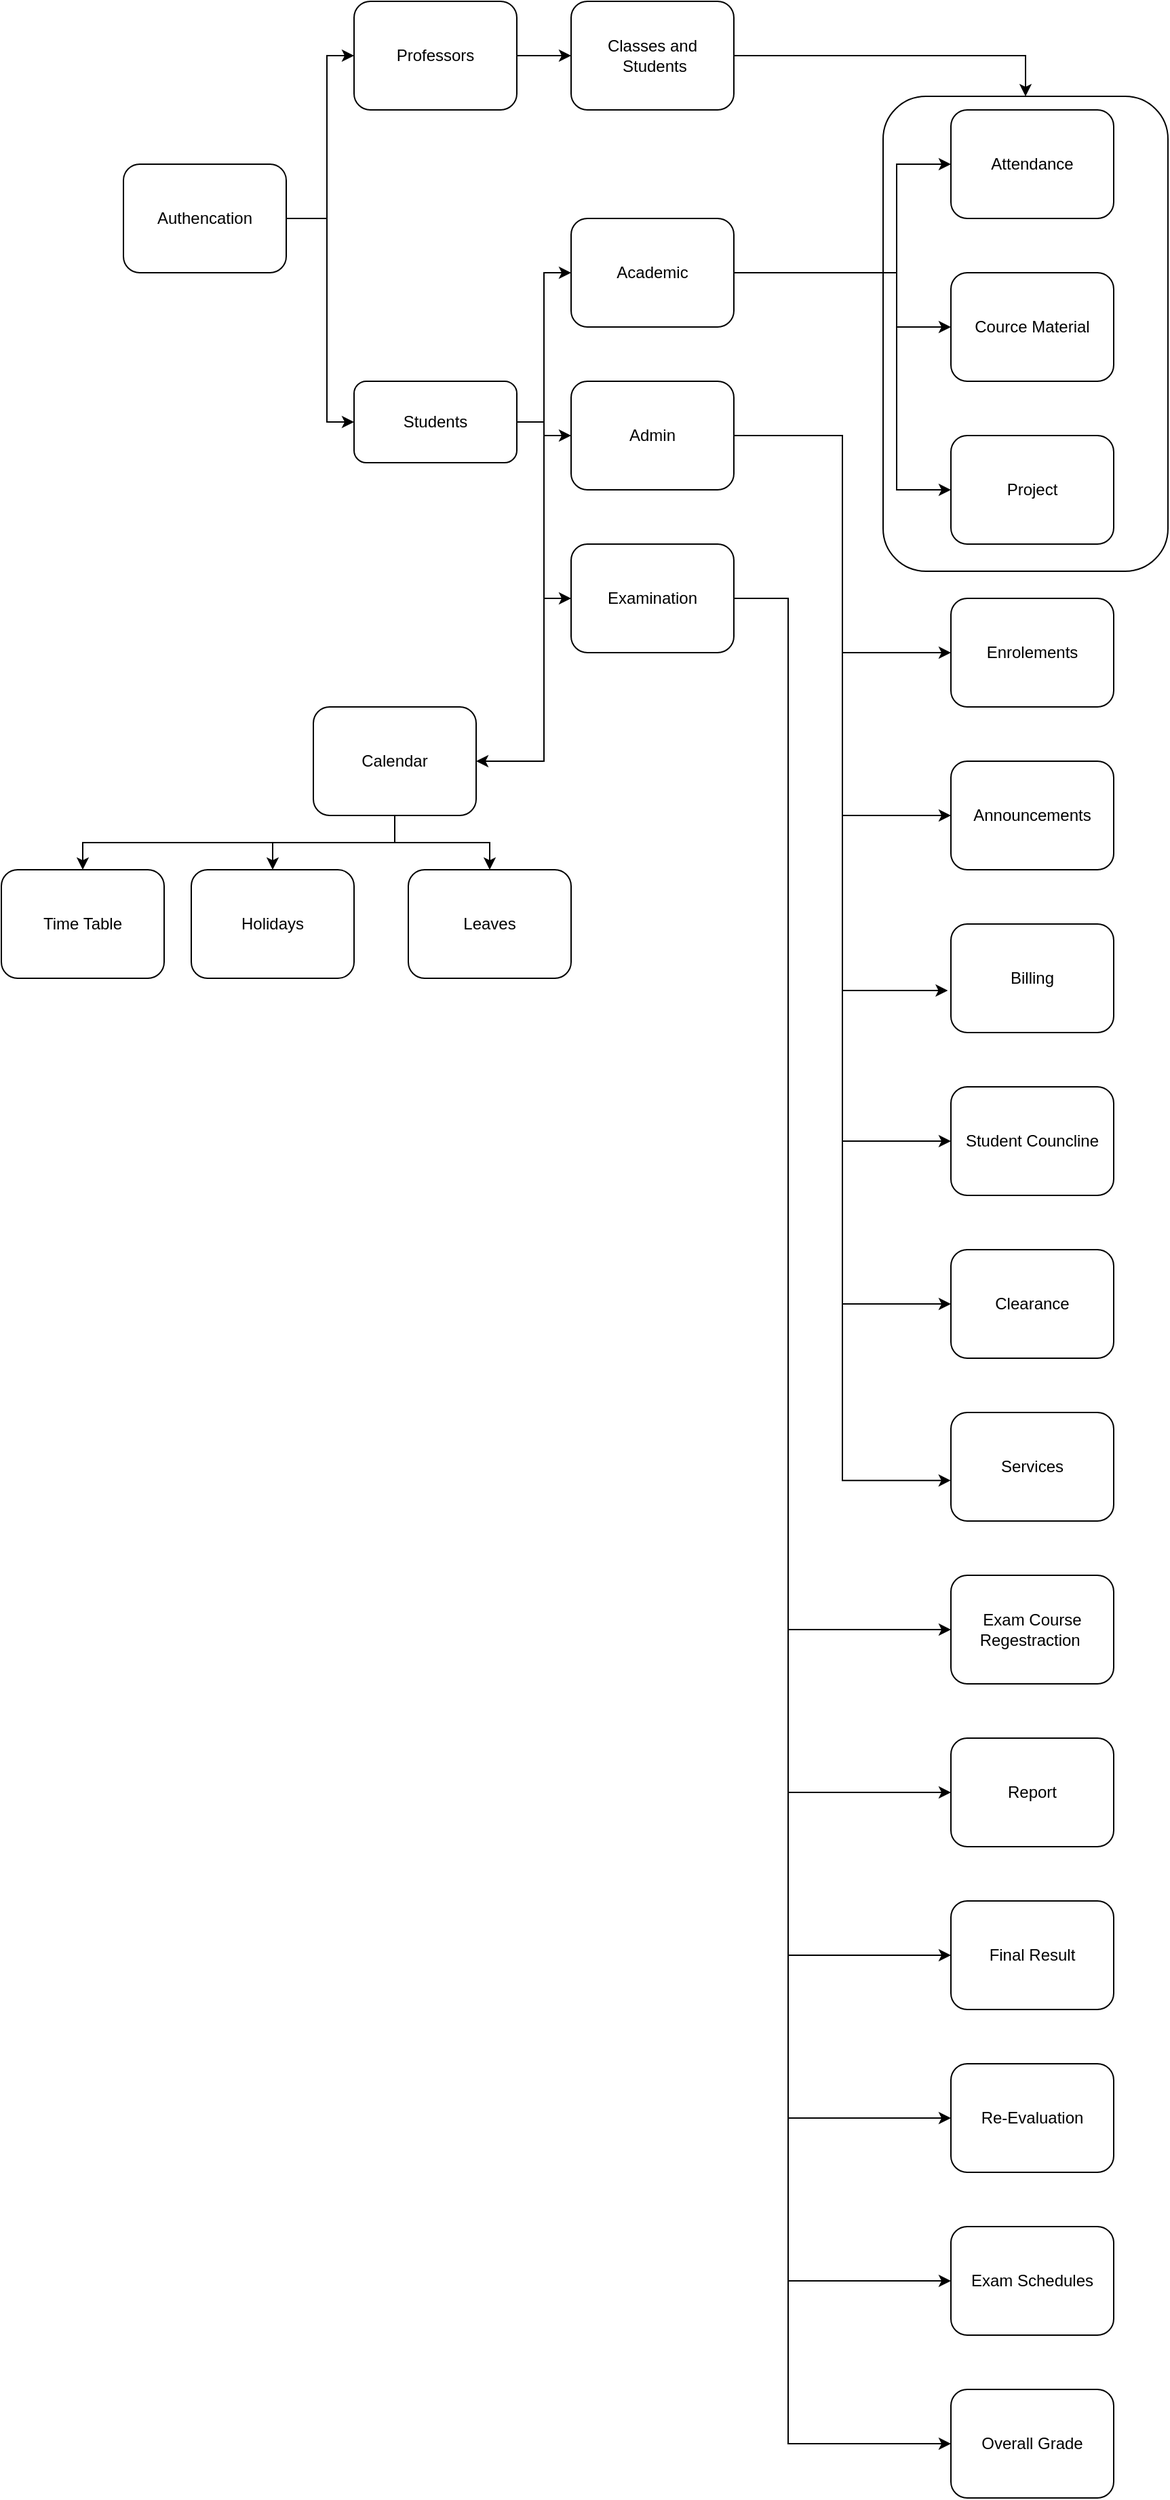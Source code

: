 <mxfile version="26.1.1">
  <diagram name="Page-1" id="THkSGYZHR84XrlZxpEDr">
    <mxGraphModel dx="3147" dy="1898" grid="1" gridSize="10" guides="1" tooltips="1" connect="1" arrows="1" fold="1" page="1" pageScale="1" pageWidth="850" pageHeight="1100" math="0" shadow="0">
      <root>
        <mxCell id="0" />
        <mxCell id="1" parent="0" />
        <mxCell id="6ZPeyCIfYGUNQCs3BUn_-82" value="" style="rounded=1;whiteSpace=wrap;html=1;" vertex="1" parent="1">
          <mxGeometry x="1470" y="430" width="210" height="350" as="geometry" />
        </mxCell>
        <mxCell id="6ZPeyCIfYGUNQCs3BUn_-6" value="Attendance" style="whiteSpace=wrap;html=1;rounded=1;" vertex="1" parent="1">
          <mxGeometry x="1520" y="440" width="120" height="80" as="geometry" />
        </mxCell>
        <mxCell id="6ZPeyCIfYGUNQCs3BUn_-8" value="Exam Schedules" style="whiteSpace=wrap;html=1;rounded=1;" vertex="1" parent="1">
          <mxGeometry x="1520" y="2000" width="120" height="80" as="geometry" />
        </mxCell>
        <mxCell id="6ZPeyCIfYGUNQCs3BUn_-10" value="Overall Grade" style="whiteSpace=wrap;html=1;rounded=1;" vertex="1" parent="1">
          <mxGeometry x="1520" y="2120" width="120" height="80" as="geometry" />
        </mxCell>
        <mxCell id="6ZPeyCIfYGUNQCs3BUn_-12" value="Report" style="whiteSpace=wrap;html=1;rounded=1;" vertex="1" parent="1">
          <mxGeometry x="1520" y="1640" width="120" height="80" as="geometry" />
        </mxCell>
        <mxCell id="6ZPeyCIfYGUNQCs3BUn_-20" value="Services" style="whiteSpace=wrap;html=1;rounded=1;" vertex="1" parent="1">
          <mxGeometry x="1520" y="1400" width="120" height="80" as="geometry" />
        </mxCell>
        <mxCell id="6ZPeyCIfYGUNQCs3BUn_-22" value="Billing" style="whiteSpace=wrap;html=1;rounded=1;" vertex="1" parent="1">
          <mxGeometry x="1520" y="1040" width="120" height="80" as="geometry" />
        </mxCell>
        <mxCell id="6ZPeyCIfYGUNQCs3BUn_-24" value="Student Councline" style="whiteSpace=wrap;html=1;rounded=1;" vertex="1" parent="1">
          <mxGeometry x="1520" y="1160" width="120" height="80" as="geometry" />
        </mxCell>
        <mxCell id="6ZPeyCIfYGUNQCs3BUn_-28" value="Enrolements" style="whiteSpace=wrap;html=1;rounded=1;" vertex="1" parent="1">
          <mxGeometry x="1520" y="800" width="120" height="80" as="geometry" />
        </mxCell>
        <mxCell id="6ZPeyCIfYGUNQCs3BUn_-30" value="Clearance" style="whiteSpace=wrap;html=1;rounded=1;" vertex="1" parent="1">
          <mxGeometry x="1520" y="1280" width="120" height="80" as="geometry" />
        </mxCell>
        <mxCell id="6ZPeyCIfYGUNQCs3BUn_-32" value="Announcements" style="whiteSpace=wrap;html=1;rounded=1;" vertex="1" parent="1">
          <mxGeometry x="1520" y="920" width="120" height="80" as="geometry" />
        </mxCell>
        <mxCell id="6ZPeyCIfYGUNQCs3BUn_-34" value="Project" style="whiteSpace=wrap;html=1;rounded=1;" vertex="1" parent="1">
          <mxGeometry x="1520" y="680" width="120" height="80" as="geometry" />
        </mxCell>
        <mxCell id="6ZPeyCIfYGUNQCs3BUn_-36" value="Final Result" style="whiteSpace=wrap;html=1;rounded=1;" vertex="1" parent="1">
          <mxGeometry x="1520" y="1760" width="120" height="80" as="geometry" />
        </mxCell>
        <mxCell id="6ZPeyCIfYGUNQCs3BUn_-38" value="Re-Evaluation" style="whiteSpace=wrap;html=1;rounded=1;" vertex="1" parent="1">
          <mxGeometry x="1520" y="1880" width="120" height="80" as="geometry" />
        </mxCell>
        <mxCell id="6ZPeyCIfYGUNQCs3BUn_-40" value="Exam Course Regestraction&amp;nbsp;" style="whiteSpace=wrap;html=1;rounded=1;" vertex="1" parent="1">
          <mxGeometry x="1520" y="1520" width="120" height="80" as="geometry" />
        </mxCell>
        <mxCell id="6ZPeyCIfYGUNQCs3BUn_-44" value="" style="edgeStyle=orthogonalEdgeStyle;rounded=0;orthogonalLoop=1;jettySize=auto;html=1;" edge="1" parent="1" source="6ZPeyCIfYGUNQCs3BUn_-42" target="6ZPeyCIfYGUNQCs3BUn_-43">
          <mxGeometry relative="1" as="geometry">
            <Array as="points">
              <mxPoint x="1060" y="520" />
              <mxPoint x="1060" y="400" />
            </Array>
          </mxGeometry>
        </mxCell>
        <mxCell id="6ZPeyCIfYGUNQCs3BUn_-46" value="" style="edgeStyle=orthogonalEdgeStyle;rounded=0;orthogonalLoop=1;jettySize=auto;html=1;" edge="1" parent="1" source="6ZPeyCIfYGUNQCs3BUn_-42" target="6ZPeyCIfYGUNQCs3BUn_-45">
          <mxGeometry relative="1" as="geometry">
            <Array as="points">
              <mxPoint x="1060" y="520" />
              <mxPoint x="1060" y="670" />
            </Array>
          </mxGeometry>
        </mxCell>
        <mxCell id="6ZPeyCIfYGUNQCs3BUn_-42" value="Authencation" style="rounded=1;whiteSpace=wrap;html=1;" vertex="1" parent="1">
          <mxGeometry x="910" y="480" width="120" height="80" as="geometry" />
        </mxCell>
        <mxCell id="6ZPeyCIfYGUNQCs3BUn_-81" value="" style="edgeStyle=orthogonalEdgeStyle;rounded=0;orthogonalLoop=1;jettySize=auto;html=1;" edge="1" parent="1" source="6ZPeyCIfYGUNQCs3BUn_-43" target="6ZPeyCIfYGUNQCs3BUn_-80">
          <mxGeometry relative="1" as="geometry" />
        </mxCell>
        <mxCell id="6ZPeyCIfYGUNQCs3BUn_-43" value="Professors" style="rounded=1;whiteSpace=wrap;html=1;" vertex="1" parent="1">
          <mxGeometry x="1080" y="360" width="120" height="80" as="geometry" />
        </mxCell>
        <mxCell id="6ZPeyCIfYGUNQCs3BUn_-48" value="" style="edgeStyle=orthogonalEdgeStyle;rounded=0;orthogonalLoop=1;jettySize=auto;html=1;" edge="1" parent="1" source="6ZPeyCIfYGUNQCs3BUn_-45" target="6ZPeyCIfYGUNQCs3BUn_-47">
          <mxGeometry relative="1" as="geometry">
            <Array as="points">
              <mxPoint x="1220" y="670" />
              <mxPoint x="1220" y="560" />
            </Array>
          </mxGeometry>
        </mxCell>
        <mxCell id="6ZPeyCIfYGUNQCs3BUn_-51" value="" style="edgeStyle=orthogonalEdgeStyle;rounded=0;orthogonalLoop=1;jettySize=auto;html=1;" edge="1" parent="1" source="6ZPeyCIfYGUNQCs3BUn_-45" target="6ZPeyCIfYGUNQCs3BUn_-50">
          <mxGeometry relative="1" as="geometry" />
        </mxCell>
        <mxCell id="6ZPeyCIfYGUNQCs3BUn_-53" value="" style="edgeStyle=orthogonalEdgeStyle;rounded=0;orthogonalLoop=1;jettySize=auto;html=1;" edge="1" parent="1" source="6ZPeyCIfYGUNQCs3BUn_-45" target="6ZPeyCIfYGUNQCs3BUn_-52">
          <mxGeometry relative="1" as="geometry">
            <Array as="points">
              <mxPoint x="1220" y="670" />
              <mxPoint x="1220" y="800" />
            </Array>
          </mxGeometry>
        </mxCell>
        <mxCell id="6ZPeyCIfYGUNQCs3BUn_-55" value="" style="edgeStyle=orthogonalEdgeStyle;rounded=0;orthogonalLoop=1;jettySize=auto;html=1;" edge="1" parent="1" source="6ZPeyCIfYGUNQCs3BUn_-45" target="6ZPeyCIfYGUNQCs3BUn_-54">
          <mxGeometry relative="1" as="geometry">
            <Array as="points">
              <mxPoint x="1220" y="670" />
              <mxPoint x="1220" y="920" />
            </Array>
          </mxGeometry>
        </mxCell>
        <mxCell id="6ZPeyCIfYGUNQCs3BUn_-45" value="Students" style="rounded=1;whiteSpace=wrap;html=1;" vertex="1" parent="1">
          <mxGeometry x="1080" y="640" width="120" height="60" as="geometry" />
        </mxCell>
        <mxCell id="6ZPeyCIfYGUNQCs3BUn_-59" value="" style="edgeStyle=orthogonalEdgeStyle;rounded=0;orthogonalLoop=1;jettySize=auto;html=1;" edge="1" parent="1" source="6ZPeyCIfYGUNQCs3BUn_-47" target="6ZPeyCIfYGUNQCs3BUn_-58">
          <mxGeometry relative="1" as="geometry">
            <Array as="points">
              <mxPoint x="1480" y="560" />
              <mxPoint x="1480" y="600" />
            </Array>
          </mxGeometry>
        </mxCell>
        <mxCell id="6ZPeyCIfYGUNQCs3BUn_-60" style="edgeStyle=orthogonalEdgeStyle;rounded=0;orthogonalLoop=1;jettySize=auto;html=1;entryX=0;entryY=0.5;entryDx=0;entryDy=0;" edge="1" parent="1" source="6ZPeyCIfYGUNQCs3BUn_-47" target="6ZPeyCIfYGUNQCs3BUn_-6">
          <mxGeometry relative="1" as="geometry">
            <Array as="points">
              <mxPoint x="1480" y="560" />
              <mxPoint x="1480" y="480" />
            </Array>
          </mxGeometry>
        </mxCell>
        <mxCell id="6ZPeyCIfYGUNQCs3BUn_-61" style="edgeStyle=orthogonalEdgeStyle;rounded=0;orthogonalLoop=1;jettySize=auto;html=1;entryX=0;entryY=0.5;entryDx=0;entryDy=0;" edge="1" parent="1" source="6ZPeyCIfYGUNQCs3BUn_-47" target="6ZPeyCIfYGUNQCs3BUn_-34">
          <mxGeometry relative="1" as="geometry">
            <Array as="points">
              <mxPoint x="1480" y="560" />
              <mxPoint x="1480" y="720" />
            </Array>
          </mxGeometry>
        </mxCell>
        <mxCell id="6ZPeyCIfYGUNQCs3BUn_-47" value="Academic" style="rounded=1;whiteSpace=wrap;html=1;" vertex="1" parent="1">
          <mxGeometry x="1240" y="520" width="120" height="80" as="geometry" />
        </mxCell>
        <mxCell id="6ZPeyCIfYGUNQCs3BUn_-62" style="edgeStyle=orthogonalEdgeStyle;rounded=0;orthogonalLoop=1;jettySize=auto;html=1;exitX=1;exitY=0.5;exitDx=0;exitDy=0;entryX=0;entryY=0.5;entryDx=0;entryDy=0;" edge="1" parent="1" source="6ZPeyCIfYGUNQCs3BUn_-50" target="6ZPeyCIfYGUNQCs3BUn_-28">
          <mxGeometry relative="1" as="geometry" />
        </mxCell>
        <mxCell id="6ZPeyCIfYGUNQCs3BUn_-63" style="edgeStyle=orthogonalEdgeStyle;rounded=0;orthogonalLoop=1;jettySize=auto;html=1;entryX=0;entryY=0.5;entryDx=0;entryDy=0;" edge="1" parent="1" source="6ZPeyCIfYGUNQCs3BUn_-50" target="6ZPeyCIfYGUNQCs3BUn_-32">
          <mxGeometry relative="1" as="geometry" />
        </mxCell>
        <mxCell id="6ZPeyCIfYGUNQCs3BUn_-65" style="edgeStyle=orthogonalEdgeStyle;rounded=0;orthogonalLoop=1;jettySize=auto;html=1;entryX=0;entryY=0.5;entryDx=0;entryDy=0;" edge="1" parent="1" source="6ZPeyCIfYGUNQCs3BUn_-50" target="6ZPeyCIfYGUNQCs3BUn_-24">
          <mxGeometry relative="1" as="geometry" />
        </mxCell>
        <mxCell id="6ZPeyCIfYGUNQCs3BUn_-66" style="edgeStyle=orthogonalEdgeStyle;rounded=0;orthogonalLoop=1;jettySize=auto;html=1;entryX=0;entryY=0.5;entryDx=0;entryDy=0;" edge="1" parent="1" source="6ZPeyCIfYGUNQCs3BUn_-50" target="6ZPeyCIfYGUNQCs3BUn_-30">
          <mxGeometry relative="1" as="geometry" />
        </mxCell>
        <mxCell id="6ZPeyCIfYGUNQCs3BUn_-50" value="Admin" style="rounded=1;whiteSpace=wrap;html=1;" vertex="1" parent="1">
          <mxGeometry x="1240" y="640" width="120" height="80" as="geometry" />
        </mxCell>
        <mxCell id="6ZPeyCIfYGUNQCs3BUn_-68" style="edgeStyle=orthogonalEdgeStyle;rounded=0;orthogonalLoop=1;jettySize=auto;html=1;entryX=0;entryY=0.5;entryDx=0;entryDy=0;" edge="1" parent="1" source="6ZPeyCIfYGUNQCs3BUn_-52" target="6ZPeyCIfYGUNQCs3BUn_-40">
          <mxGeometry relative="1" as="geometry">
            <Array as="points">
              <mxPoint x="1400" y="800" />
              <mxPoint x="1400" y="1560" />
            </Array>
          </mxGeometry>
        </mxCell>
        <mxCell id="6ZPeyCIfYGUNQCs3BUn_-69" style="edgeStyle=orthogonalEdgeStyle;rounded=0;orthogonalLoop=1;jettySize=auto;html=1;entryX=0;entryY=0.5;entryDx=0;entryDy=0;" edge="1" parent="1" source="6ZPeyCIfYGUNQCs3BUn_-52" target="6ZPeyCIfYGUNQCs3BUn_-12">
          <mxGeometry relative="1" as="geometry">
            <Array as="points">
              <mxPoint x="1400" y="800" />
              <mxPoint x="1400" y="1680" />
            </Array>
          </mxGeometry>
        </mxCell>
        <mxCell id="6ZPeyCIfYGUNQCs3BUn_-70" style="edgeStyle=orthogonalEdgeStyle;rounded=0;orthogonalLoop=1;jettySize=auto;html=1;entryX=0;entryY=0.5;entryDx=0;entryDy=0;" edge="1" parent="1" source="6ZPeyCIfYGUNQCs3BUn_-52" target="6ZPeyCIfYGUNQCs3BUn_-36">
          <mxGeometry relative="1" as="geometry">
            <Array as="points">
              <mxPoint x="1400" y="800" />
              <mxPoint x="1400" y="1800" />
            </Array>
          </mxGeometry>
        </mxCell>
        <mxCell id="6ZPeyCIfYGUNQCs3BUn_-71" style="edgeStyle=orthogonalEdgeStyle;rounded=0;orthogonalLoop=1;jettySize=auto;html=1;entryX=0;entryY=0.5;entryDx=0;entryDy=0;" edge="1" parent="1" source="6ZPeyCIfYGUNQCs3BUn_-52" target="6ZPeyCIfYGUNQCs3BUn_-38">
          <mxGeometry relative="1" as="geometry">
            <Array as="points">
              <mxPoint x="1400" y="800" />
              <mxPoint x="1400" y="1920" />
            </Array>
          </mxGeometry>
        </mxCell>
        <mxCell id="6ZPeyCIfYGUNQCs3BUn_-72" style="edgeStyle=orthogonalEdgeStyle;rounded=0;orthogonalLoop=1;jettySize=auto;html=1;entryX=0;entryY=0.5;entryDx=0;entryDy=0;" edge="1" parent="1" source="6ZPeyCIfYGUNQCs3BUn_-52" target="6ZPeyCIfYGUNQCs3BUn_-8">
          <mxGeometry relative="1" as="geometry">
            <Array as="points">
              <mxPoint x="1400" y="800" />
              <mxPoint x="1400" y="2040" />
            </Array>
          </mxGeometry>
        </mxCell>
        <mxCell id="6ZPeyCIfYGUNQCs3BUn_-73" style="edgeStyle=orthogonalEdgeStyle;rounded=0;orthogonalLoop=1;jettySize=auto;html=1;entryX=0;entryY=0.5;entryDx=0;entryDy=0;" edge="1" parent="1" source="6ZPeyCIfYGUNQCs3BUn_-52" target="6ZPeyCIfYGUNQCs3BUn_-10">
          <mxGeometry relative="1" as="geometry">
            <Array as="points">
              <mxPoint x="1400" y="800" />
              <mxPoint x="1400" y="2160" />
            </Array>
          </mxGeometry>
        </mxCell>
        <mxCell id="6ZPeyCIfYGUNQCs3BUn_-52" value="Examination" style="rounded=1;whiteSpace=wrap;html=1;" vertex="1" parent="1">
          <mxGeometry x="1240" y="760" width="120" height="80" as="geometry" />
        </mxCell>
        <mxCell id="6ZPeyCIfYGUNQCs3BUn_-75" value="" style="edgeStyle=orthogonalEdgeStyle;rounded=0;orthogonalLoop=1;jettySize=auto;html=1;" edge="1" parent="1" source="6ZPeyCIfYGUNQCs3BUn_-54" target="6ZPeyCIfYGUNQCs3BUn_-74">
          <mxGeometry relative="1" as="geometry">
            <Array as="points">
              <mxPoint x="1110" y="980" />
              <mxPoint x="880" y="980" />
            </Array>
          </mxGeometry>
        </mxCell>
        <mxCell id="6ZPeyCIfYGUNQCs3BUn_-77" value="" style="edgeStyle=orthogonalEdgeStyle;rounded=0;orthogonalLoop=1;jettySize=auto;html=1;" edge="1" parent="1" source="6ZPeyCIfYGUNQCs3BUn_-54" target="6ZPeyCIfYGUNQCs3BUn_-76">
          <mxGeometry relative="1" as="geometry" />
        </mxCell>
        <mxCell id="6ZPeyCIfYGUNQCs3BUn_-79" value="" style="edgeStyle=orthogonalEdgeStyle;rounded=0;orthogonalLoop=1;jettySize=auto;html=1;" edge="1" parent="1" source="6ZPeyCIfYGUNQCs3BUn_-54" target="6ZPeyCIfYGUNQCs3BUn_-78">
          <mxGeometry relative="1" as="geometry" />
        </mxCell>
        <mxCell id="6ZPeyCIfYGUNQCs3BUn_-54" value="Calendar" style="rounded=1;whiteSpace=wrap;html=1;" vertex="1" parent="1">
          <mxGeometry x="1050" y="880" width="120" height="80" as="geometry" />
        </mxCell>
        <mxCell id="6ZPeyCIfYGUNQCs3BUn_-58" value="Cource Material" style="rounded=1;whiteSpace=wrap;html=1;" vertex="1" parent="1">
          <mxGeometry x="1520" y="560" width="120" height="80" as="geometry" />
        </mxCell>
        <mxCell id="6ZPeyCIfYGUNQCs3BUn_-64" style="edgeStyle=orthogonalEdgeStyle;rounded=0;orthogonalLoop=1;jettySize=auto;html=1;entryX=-0.019;entryY=0.613;entryDx=0;entryDy=0;entryPerimeter=0;" edge="1" parent="1" source="6ZPeyCIfYGUNQCs3BUn_-50" target="6ZPeyCIfYGUNQCs3BUn_-22">
          <mxGeometry relative="1" as="geometry">
            <Array as="points">
              <mxPoint x="1440" y="680" />
              <mxPoint x="1440" y="1089" />
            </Array>
          </mxGeometry>
        </mxCell>
        <mxCell id="6ZPeyCIfYGUNQCs3BUn_-67" style="edgeStyle=orthogonalEdgeStyle;rounded=0;orthogonalLoop=1;jettySize=auto;html=1;entryX=-0.001;entryY=0.626;entryDx=0;entryDy=0;entryPerimeter=0;" edge="1" parent="1" source="6ZPeyCIfYGUNQCs3BUn_-50" target="6ZPeyCIfYGUNQCs3BUn_-20">
          <mxGeometry relative="1" as="geometry">
            <Array as="points">
              <mxPoint x="1440" y="680" />
              <mxPoint x="1440" y="1450" />
            </Array>
          </mxGeometry>
        </mxCell>
        <mxCell id="6ZPeyCIfYGUNQCs3BUn_-74" value="Time Table" style="whiteSpace=wrap;html=1;rounded=1;" vertex="1" parent="1">
          <mxGeometry x="820" y="1000" width="120" height="80" as="geometry" />
        </mxCell>
        <mxCell id="6ZPeyCIfYGUNQCs3BUn_-76" value="Holidays" style="rounded=1;whiteSpace=wrap;html=1;" vertex="1" parent="1">
          <mxGeometry x="960" y="1000" width="120" height="80" as="geometry" />
        </mxCell>
        <mxCell id="6ZPeyCIfYGUNQCs3BUn_-78" value="Leaves" style="rounded=1;whiteSpace=wrap;html=1;" vertex="1" parent="1">
          <mxGeometry x="1120" y="1000" width="120" height="80" as="geometry" />
        </mxCell>
        <mxCell id="6ZPeyCIfYGUNQCs3BUn_-83" style="edgeStyle=orthogonalEdgeStyle;rounded=0;orthogonalLoop=1;jettySize=auto;html=1;entryX=0.5;entryY=0;entryDx=0;entryDy=0;" edge="1" parent="1" source="6ZPeyCIfYGUNQCs3BUn_-80" target="6ZPeyCIfYGUNQCs3BUn_-82">
          <mxGeometry relative="1" as="geometry" />
        </mxCell>
        <mxCell id="6ZPeyCIfYGUNQCs3BUn_-80" value="Classes and&lt;div&gt;&amp;nbsp;Students&lt;/div&gt;" style="rounded=1;whiteSpace=wrap;html=1;" vertex="1" parent="1">
          <mxGeometry x="1240" y="360" width="120" height="80" as="geometry" />
        </mxCell>
      </root>
    </mxGraphModel>
  </diagram>
</mxfile>
